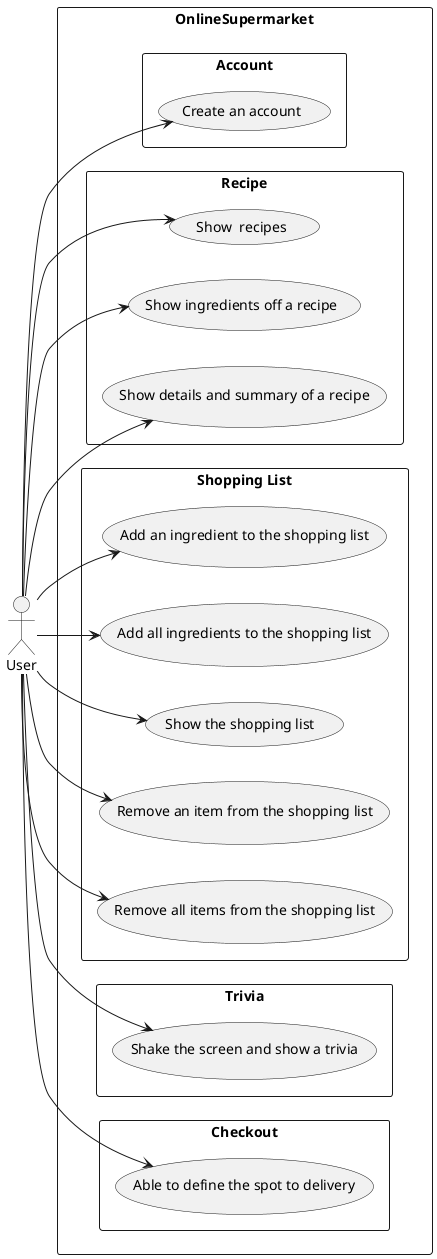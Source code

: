 @startuml
left to right direction

actor User
rectangle "OnlineSupermarket"{
rectangle "Account" {
    User --> (Create an account)

}

rectangle "Recipe"{
User --> (Show  recipes)
User -->(Show ingredients off a recipe)
User -->(Show details and summary of a recipe)

}

rectangle "Shopping List" {

    User -->(Add an ingredient to the shopping list)
    User -->(Add all ingredients to the shopping list)

    User -->(Show the shopping list )
    User -->(Remove an item from the shopping list)
    User -->(Remove all items from the shopping list)

}

rectangle "Trivia"{
User-->(Shake the screen and show a trivia)
}
rectangle "Checkout"{
User-->(Able to define the spot to delivery)
}


@enduml
